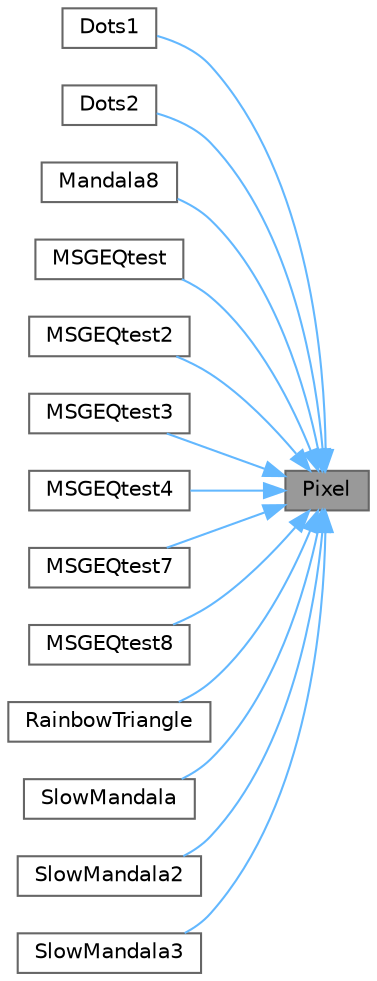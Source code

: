 digraph "Pixel"
{
 // INTERACTIVE_SVG=YES
 // LATEX_PDF_SIZE
  bgcolor="transparent";
  edge [fontname=Helvetica,fontsize=10,labelfontname=Helvetica,labelfontsize=10];
  node [fontname=Helvetica,fontsize=10,shape=box,height=0.2,width=0.4];
  rankdir="RL";
  Node1 [id="Node000001",label="Pixel",height=0.2,width=0.4,color="gray40", fillcolor="grey60", style="filled", fontcolor="black",tooltip=" "];
  Node1 -> Node2 [id="edge1_Node000001_Node000002",dir="back",color="steelblue1",style="solid",tooltip=" "];
  Node2 [id="Node000002",label="Dots1",height=0.2,width=0.4,color="grey40", fillcolor="white", style="filled",URL="$d6/d43/funky_8cpp_a7bdb3ad94a12a84909a3b3ff537d4164.html#a7bdb3ad94a12a84909a3b3ff537d4164",tooltip=" "];
  Node1 -> Node3 [id="edge2_Node000001_Node000003",dir="back",color="steelblue1",style="solid",tooltip=" "];
  Node3 [id="Node000003",label="Dots2",height=0.2,width=0.4,color="grey40", fillcolor="white", style="filled",URL="$d6/d43/funky_8cpp_a5c2cd5501a03bbd0ea892b591059803e.html#a5c2cd5501a03bbd0ea892b591059803e",tooltip=" "];
  Node1 -> Node4 [id="edge3_Node000001_Node000004",dir="back",color="steelblue1",style="solid",tooltip=" "];
  Node4 [id="Node000004",label="Mandala8",height=0.2,width=0.4,color="grey40", fillcolor="white", style="filled",URL="$d6/d43/funky_8cpp_a8e63ccdacfca71c6684433ecace8589a.html#a8e63ccdacfca71c6684433ecace8589a",tooltip=" "];
  Node1 -> Node5 [id="edge4_Node000001_Node000005",dir="back",color="steelblue1",style="solid",tooltip=" "];
  Node5 [id="Node000005",label="MSGEQtest",height=0.2,width=0.4,color="grey40", fillcolor="white", style="filled",URL="$d6/d43/funky_8cpp_a539e99e0d092dc1bfe7693a76f48674f.html#a539e99e0d092dc1bfe7693a76f48674f",tooltip=" "];
  Node1 -> Node6 [id="edge5_Node000001_Node000006",dir="back",color="steelblue1",style="solid",tooltip=" "];
  Node6 [id="Node000006",label="MSGEQtest2",height=0.2,width=0.4,color="grey40", fillcolor="white", style="filled",URL="$d6/d43/funky_8cpp_a8c6c868503d6d7482dd36a2002fe486f.html#a8c6c868503d6d7482dd36a2002fe486f",tooltip=" "];
  Node1 -> Node7 [id="edge6_Node000001_Node000007",dir="back",color="steelblue1",style="solid",tooltip=" "];
  Node7 [id="Node000007",label="MSGEQtest3",height=0.2,width=0.4,color="grey40", fillcolor="white", style="filled",URL="$d6/d43/funky_8cpp_aea4934e42e2820e06fb1cd2f5680505d.html#aea4934e42e2820e06fb1cd2f5680505d",tooltip=" "];
  Node1 -> Node8 [id="edge7_Node000001_Node000008",dir="back",color="steelblue1",style="solid",tooltip=" "];
  Node8 [id="Node000008",label="MSGEQtest4",height=0.2,width=0.4,color="grey40", fillcolor="white", style="filled",URL="$d6/d43/funky_8cpp_a637016c89ebaea7b1dfe50a19a7145de.html#a637016c89ebaea7b1dfe50a19a7145de",tooltip=" "];
  Node1 -> Node9 [id="edge8_Node000001_Node000009",dir="back",color="steelblue1",style="solid",tooltip=" "];
  Node9 [id="Node000009",label="MSGEQtest7",height=0.2,width=0.4,color="grey40", fillcolor="white", style="filled",URL="$d6/d43/funky_8cpp_a64119518b389bf1484bcd401c013e039.html#a64119518b389bf1484bcd401c013e039",tooltip=" "];
  Node1 -> Node10 [id="edge9_Node000001_Node000010",dir="back",color="steelblue1",style="solid",tooltip=" "];
  Node10 [id="Node000010",label="MSGEQtest8",height=0.2,width=0.4,color="grey40", fillcolor="white", style="filled",URL="$d6/d43/funky_8cpp_a6251e0905eca458baff9f37b5fe909c2.html#a6251e0905eca458baff9f37b5fe909c2",tooltip=" "];
  Node1 -> Node11 [id="edge10_Node000001_Node000011",dir="back",color="steelblue1",style="solid",tooltip=" "];
  Node11 [id="Node000011",label="RainbowTriangle",height=0.2,width=0.4,color="grey40", fillcolor="white", style="filled",URL="$d6/d43/funky_8cpp_af879b7e496664e2a09692a9ae7e842a8.html#af879b7e496664e2a09692a9ae7e842a8",tooltip=" "];
  Node1 -> Node12 [id="edge11_Node000001_Node000012",dir="back",color="steelblue1",style="solid",tooltip=" "];
  Node12 [id="Node000012",label="SlowMandala",height=0.2,width=0.4,color="grey40", fillcolor="white", style="filled",URL="$d6/d43/funky_8cpp_a3e3c0b5bf749bfb13edea12f44c41270.html#a3e3c0b5bf749bfb13edea12f44c41270",tooltip=" "];
  Node1 -> Node13 [id="edge12_Node000001_Node000013",dir="back",color="steelblue1",style="solid",tooltip=" "];
  Node13 [id="Node000013",label="SlowMandala2",height=0.2,width=0.4,color="grey40", fillcolor="white", style="filled",URL="$d6/d43/funky_8cpp_a3ca5494e09ff33ec5ffab7bbf732d8b2.html#a3ca5494e09ff33ec5ffab7bbf732d8b2",tooltip=" "];
  Node1 -> Node14 [id="edge13_Node000001_Node000014",dir="back",color="steelblue1",style="solid",tooltip=" "];
  Node14 [id="Node000014",label="SlowMandala3",height=0.2,width=0.4,color="grey40", fillcolor="white", style="filled",URL="$d6/d43/funky_8cpp_a7707e9fe5271387b0dcad5d358bb049d.html#a7707e9fe5271387b0dcad5d358bb049d",tooltip=" "];
}
